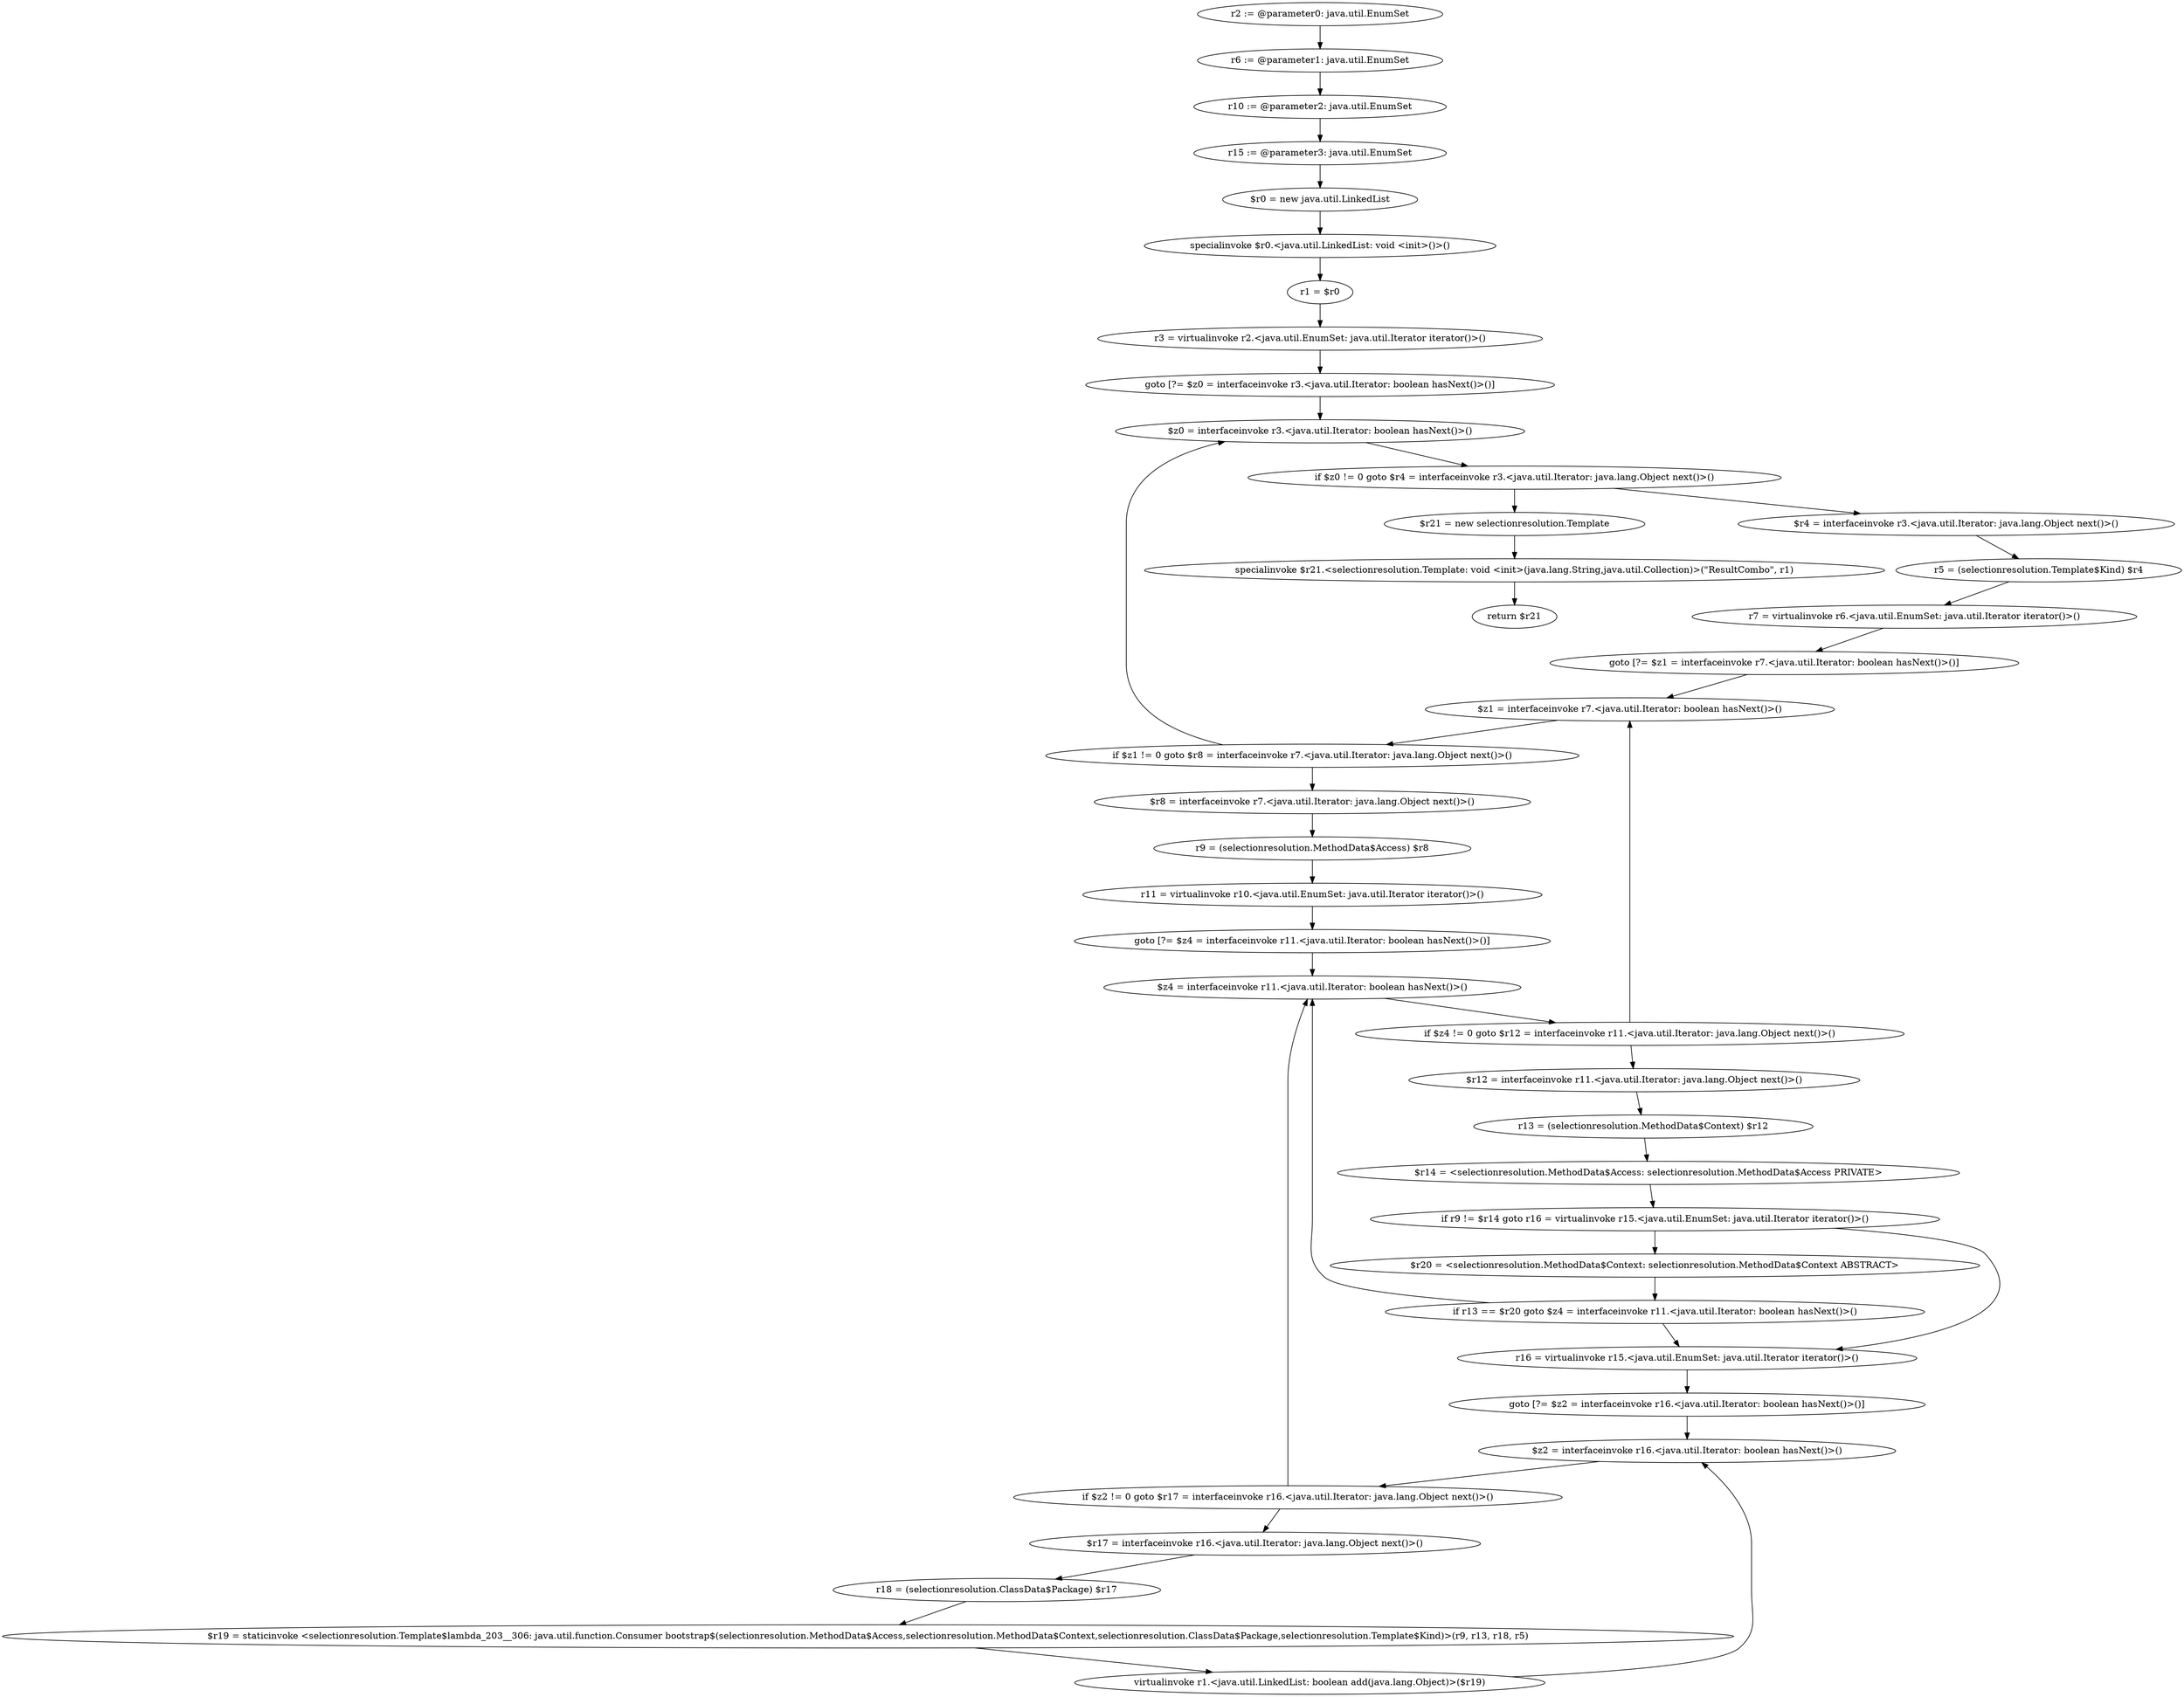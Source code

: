 digraph "unitGraph" {
    "r2 := @parameter0: java.util.EnumSet"
    "r6 := @parameter1: java.util.EnumSet"
    "r10 := @parameter2: java.util.EnumSet"
    "r15 := @parameter3: java.util.EnumSet"
    "$r0 = new java.util.LinkedList"
    "specialinvoke $r0.<java.util.LinkedList: void <init>()>()"
    "r1 = $r0"
    "r3 = virtualinvoke r2.<java.util.EnumSet: java.util.Iterator iterator()>()"
    "goto [?= $z0 = interfaceinvoke r3.<java.util.Iterator: boolean hasNext()>()]"
    "$r4 = interfaceinvoke r3.<java.util.Iterator: java.lang.Object next()>()"
    "r5 = (selectionresolution.Template$Kind) $r4"
    "r7 = virtualinvoke r6.<java.util.EnumSet: java.util.Iterator iterator()>()"
    "goto [?= $z1 = interfaceinvoke r7.<java.util.Iterator: boolean hasNext()>()]"
    "$r8 = interfaceinvoke r7.<java.util.Iterator: java.lang.Object next()>()"
    "r9 = (selectionresolution.MethodData$Access) $r8"
    "r11 = virtualinvoke r10.<java.util.EnumSet: java.util.Iterator iterator()>()"
    "goto [?= $z4 = interfaceinvoke r11.<java.util.Iterator: boolean hasNext()>()]"
    "$r12 = interfaceinvoke r11.<java.util.Iterator: java.lang.Object next()>()"
    "r13 = (selectionresolution.MethodData$Context) $r12"
    "$r14 = <selectionresolution.MethodData$Access: selectionresolution.MethodData$Access PRIVATE>"
    "if r9 != $r14 goto r16 = virtualinvoke r15.<java.util.EnumSet: java.util.Iterator iterator()>()"
    "$r20 = <selectionresolution.MethodData$Context: selectionresolution.MethodData$Context ABSTRACT>"
    "if r13 == $r20 goto $z4 = interfaceinvoke r11.<java.util.Iterator: boolean hasNext()>()"
    "r16 = virtualinvoke r15.<java.util.EnumSet: java.util.Iterator iterator()>()"
    "goto [?= $z2 = interfaceinvoke r16.<java.util.Iterator: boolean hasNext()>()]"
    "$r17 = interfaceinvoke r16.<java.util.Iterator: java.lang.Object next()>()"
    "r18 = (selectionresolution.ClassData$Package) $r17"
    "$r19 = staticinvoke <selectionresolution.Template$lambda_203__306: java.util.function.Consumer bootstrap$(selectionresolution.MethodData$Access,selectionresolution.MethodData$Context,selectionresolution.ClassData$Package,selectionresolution.Template$Kind)>(r9, r13, r18, r5)"
    "virtualinvoke r1.<java.util.LinkedList: boolean add(java.lang.Object)>($r19)"
    "$z2 = interfaceinvoke r16.<java.util.Iterator: boolean hasNext()>()"
    "if $z2 != 0 goto $r17 = interfaceinvoke r16.<java.util.Iterator: java.lang.Object next()>()"
    "$z4 = interfaceinvoke r11.<java.util.Iterator: boolean hasNext()>()"
    "if $z4 != 0 goto $r12 = interfaceinvoke r11.<java.util.Iterator: java.lang.Object next()>()"
    "$z1 = interfaceinvoke r7.<java.util.Iterator: boolean hasNext()>()"
    "if $z1 != 0 goto $r8 = interfaceinvoke r7.<java.util.Iterator: java.lang.Object next()>()"
    "$z0 = interfaceinvoke r3.<java.util.Iterator: boolean hasNext()>()"
    "if $z0 != 0 goto $r4 = interfaceinvoke r3.<java.util.Iterator: java.lang.Object next()>()"
    "$r21 = new selectionresolution.Template"
    "specialinvoke $r21.<selectionresolution.Template: void <init>(java.lang.String,java.util.Collection)>(\"ResultCombo\", r1)"
    "return $r21"
    "r2 := @parameter0: java.util.EnumSet"->"r6 := @parameter1: java.util.EnumSet";
    "r6 := @parameter1: java.util.EnumSet"->"r10 := @parameter2: java.util.EnumSet";
    "r10 := @parameter2: java.util.EnumSet"->"r15 := @parameter3: java.util.EnumSet";
    "r15 := @parameter3: java.util.EnumSet"->"$r0 = new java.util.LinkedList";
    "$r0 = new java.util.LinkedList"->"specialinvoke $r0.<java.util.LinkedList: void <init>()>()";
    "specialinvoke $r0.<java.util.LinkedList: void <init>()>()"->"r1 = $r0";
    "r1 = $r0"->"r3 = virtualinvoke r2.<java.util.EnumSet: java.util.Iterator iterator()>()";
    "r3 = virtualinvoke r2.<java.util.EnumSet: java.util.Iterator iterator()>()"->"goto [?= $z0 = interfaceinvoke r3.<java.util.Iterator: boolean hasNext()>()]";
    "goto [?= $z0 = interfaceinvoke r3.<java.util.Iterator: boolean hasNext()>()]"->"$z0 = interfaceinvoke r3.<java.util.Iterator: boolean hasNext()>()";
    "$r4 = interfaceinvoke r3.<java.util.Iterator: java.lang.Object next()>()"->"r5 = (selectionresolution.Template$Kind) $r4";
    "r5 = (selectionresolution.Template$Kind) $r4"->"r7 = virtualinvoke r6.<java.util.EnumSet: java.util.Iterator iterator()>()";
    "r7 = virtualinvoke r6.<java.util.EnumSet: java.util.Iterator iterator()>()"->"goto [?= $z1 = interfaceinvoke r7.<java.util.Iterator: boolean hasNext()>()]";
    "goto [?= $z1 = interfaceinvoke r7.<java.util.Iterator: boolean hasNext()>()]"->"$z1 = interfaceinvoke r7.<java.util.Iterator: boolean hasNext()>()";
    "$r8 = interfaceinvoke r7.<java.util.Iterator: java.lang.Object next()>()"->"r9 = (selectionresolution.MethodData$Access) $r8";
    "r9 = (selectionresolution.MethodData$Access) $r8"->"r11 = virtualinvoke r10.<java.util.EnumSet: java.util.Iterator iterator()>()";
    "r11 = virtualinvoke r10.<java.util.EnumSet: java.util.Iterator iterator()>()"->"goto [?= $z4 = interfaceinvoke r11.<java.util.Iterator: boolean hasNext()>()]";
    "goto [?= $z4 = interfaceinvoke r11.<java.util.Iterator: boolean hasNext()>()]"->"$z4 = interfaceinvoke r11.<java.util.Iterator: boolean hasNext()>()";
    "$r12 = interfaceinvoke r11.<java.util.Iterator: java.lang.Object next()>()"->"r13 = (selectionresolution.MethodData$Context) $r12";
    "r13 = (selectionresolution.MethodData$Context) $r12"->"$r14 = <selectionresolution.MethodData$Access: selectionresolution.MethodData$Access PRIVATE>";
    "$r14 = <selectionresolution.MethodData$Access: selectionresolution.MethodData$Access PRIVATE>"->"if r9 != $r14 goto r16 = virtualinvoke r15.<java.util.EnumSet: java.util.Iterator iterator()>()";
    "if r9 != $r14 goto r16 = virtualinvoke r15.<java.util.EnumSet: java.util.Iterator iterator()>()"->"$r20 = <selectionresolution.MethodData$Context: selectionresolution.MethodData$Context ABSTRACT>";
    "if r9 != $r14 goto r16 = virtualinvoke r15.<java.util.EnumSet: java.util.Iterator iterator()>()"->"r16 = virtualinvoke r15.<java.util.EnumSet: java.util.Iterator iterator()>()";
    "$r20 = <selectionresolution.MethodData$Context: selectionresolution.MethodData$Context ABSTRACT>"->"if r13 == $r20 goto $z4 = interfaceinvoke r11.<java.util.Iterator: boolean hasNext()>()";
    "if r13 == $r20 goto $z4 = interfaceinvoke r11.<java.util.Iterator: boolean hasNext()>()"->"r16 = virtualinvoke r15.<java.util.EnumSet: java.util.Iterator iterator()>()";
    "if r13 == $r20 goto $z4 = interfaceinvoke r11.<java.util.Iterator: boolean hasNext()>()"->"$z4 = interfaceinvoke r11.<java.util.Iterator: boolean hasNext()>()";
    "r16 = virtualinvoke r15.<java.util.EnumSet: java.util.Iterator iterator()>()"->"goto [?= $z2 = interfaceinvoke r16.<java.util.Iterator: boolean hasNext()>()]";
    "goto [?= $z2 = interfaceinvoke r16.<java.util.Iterator: boolean hasNext()>()]"->"$z2 = interfaceinvoke r16.<java.util.Iterator: boolean hasNext()>()";
    "$r17 = interfaceinvoke r16.<java.util.Iterator: java.lang.Object next()>()"->"r18 = (selectionresolution.ClassData$Package) $r17";
    "r18 = (selectionresolution.ClassData$Package) $r17"->"$r19 = staticinvoke <selectionresolution.Template$lambda_203__306: java.util.function.Consumer bootstrap$(selectionresolution.MethodData$Access,selectionresolution.MethodData$Context,selectionresolution.ClassData$Package,selectionresolution.Template$Kind)>(r9, r13, r18, r5)";
    "$r19 = staticinvoke <selectionresolution.Template$lambda_203__306: java.util.function.Consumer bootstrap$(selectionresolution.MethodData$Access,selectionresolution.MethodData$Context,selectionresolution.ClassData$Package,selectionresolution.Template$Kind)>(r9, r13, r18, r5)"->"virtualinvoke r1.<java.util.LinkedList: boolean add(java.lang.Object)>($r19)";
    "virtualinvoke r1.<java.util.LinkedList: boolean add(java.lang.Object)>($r19)"->"$z2 = interfaceinvoke r16.<java.util.Iterator: boolean hasNext()>()";
    "$z2 = interfaceinvoke r16.<java.util.Iterator: boolean hasNext()>()"->"if $z2 != 0 goto $r17 = interfaceinvoke r16.<java.util.Iterator: java.lang.Object next()>()";
    "if $z2 != 0 goto $r17 = interfaceinvoke r16.<java.util.Iterator: java.lang.Object next()>()"->"$z4 = interfaceinvoke r11.<java.util.Iterator: boolean hasNext()>()";
    "if $z2 != 0 goto $r17 = interfaceinvoke r16.<java.util.Iterator: java.lang.Object next()>()"->"$r17 = interfaceinvoke r16.<java.util.Iterator: java.lang.Object next()>()";
    "$z4 = interfaceinvoke r11.<java.util.Iterator: boolean hasNext()>()"->"if $z4 != 0 goto $r12 = interfaceinvoke r11.<java.util.Iterator: java.lang.Object next()>()";
    "if $z4 != 0 goto $r12 = interfaceinvoke r11.<java.util.Iterator: java.lang.Object next()>()"->"$z1 = interfaceinvoke r7.<java.util.Iterator: boolean hasNext()>()";
    "if $z4 != 0 goto $r12 = interfaceinvoke r11.<java.util.Iterator: java.lang.Object next()>()"->"$r12 = interfaceinvoke r11.<java.util.Iterator: java.lang.Object next()>()";
    "$z1 = interfaceinvoke r7.<java.util.Iterator: boolean hasNext()>()"->"if $z1 != 0 goto $r8 = interfaceinvoke r7.<java.util.Iterator: java.lang.Object next()>()";
    "if $z1 != 0 goto $r8 = interfaceinvoke r7.<java.util.Iterator: java.lang.Object next()>()"->"$z0 = interfaceinvoke r3.<java.util.Iterator: boolean hasNext()>()";
    "if $z1 != 0 goto $r8 = interfaceinvoke r7.<java.util.Iterator: java.lang.Object next()>()"->"$r8 = interfaceinvoke r7.<java.util.Iterator: java.lang.Object next()>()";
    "$z0 = interfaceinvoke r3.<java.util.Iterator: boolean hasNext()>()"->"if $z0 != 0 goto $r4 = interfaceinvoke r3.<java.util.Iterator: java.lang.Object next()>()";
    "if $z0 != 0 goto $r4 = interfaceinvoke r3.<java.util.Iterator: java.lang.Object next()>()"->"$r21 = new selectionresolution.Template";
    "if $z0 != 0 goto $r4 = interfaceinvoke r3.<java.util.Iterator: java.lang.Object next()>()"->"$r4 = interfaceinvoke r3.<java.util.Iterator: java.lang.Object next()>()";
    "$r21 = new selectionresolution.Template"->"specialinvoke $r21.<selectionresolution.Template: void <init>(java.lang.String,java.util.Collection)>(\"ResultCombo\", r1)";
    "specialinvoke $r21.<selectionresolution.Template: void <init>(java.lang.String,java.util.Collection)>(\"ResultCombo\", r1)"->"return $r21";
}
